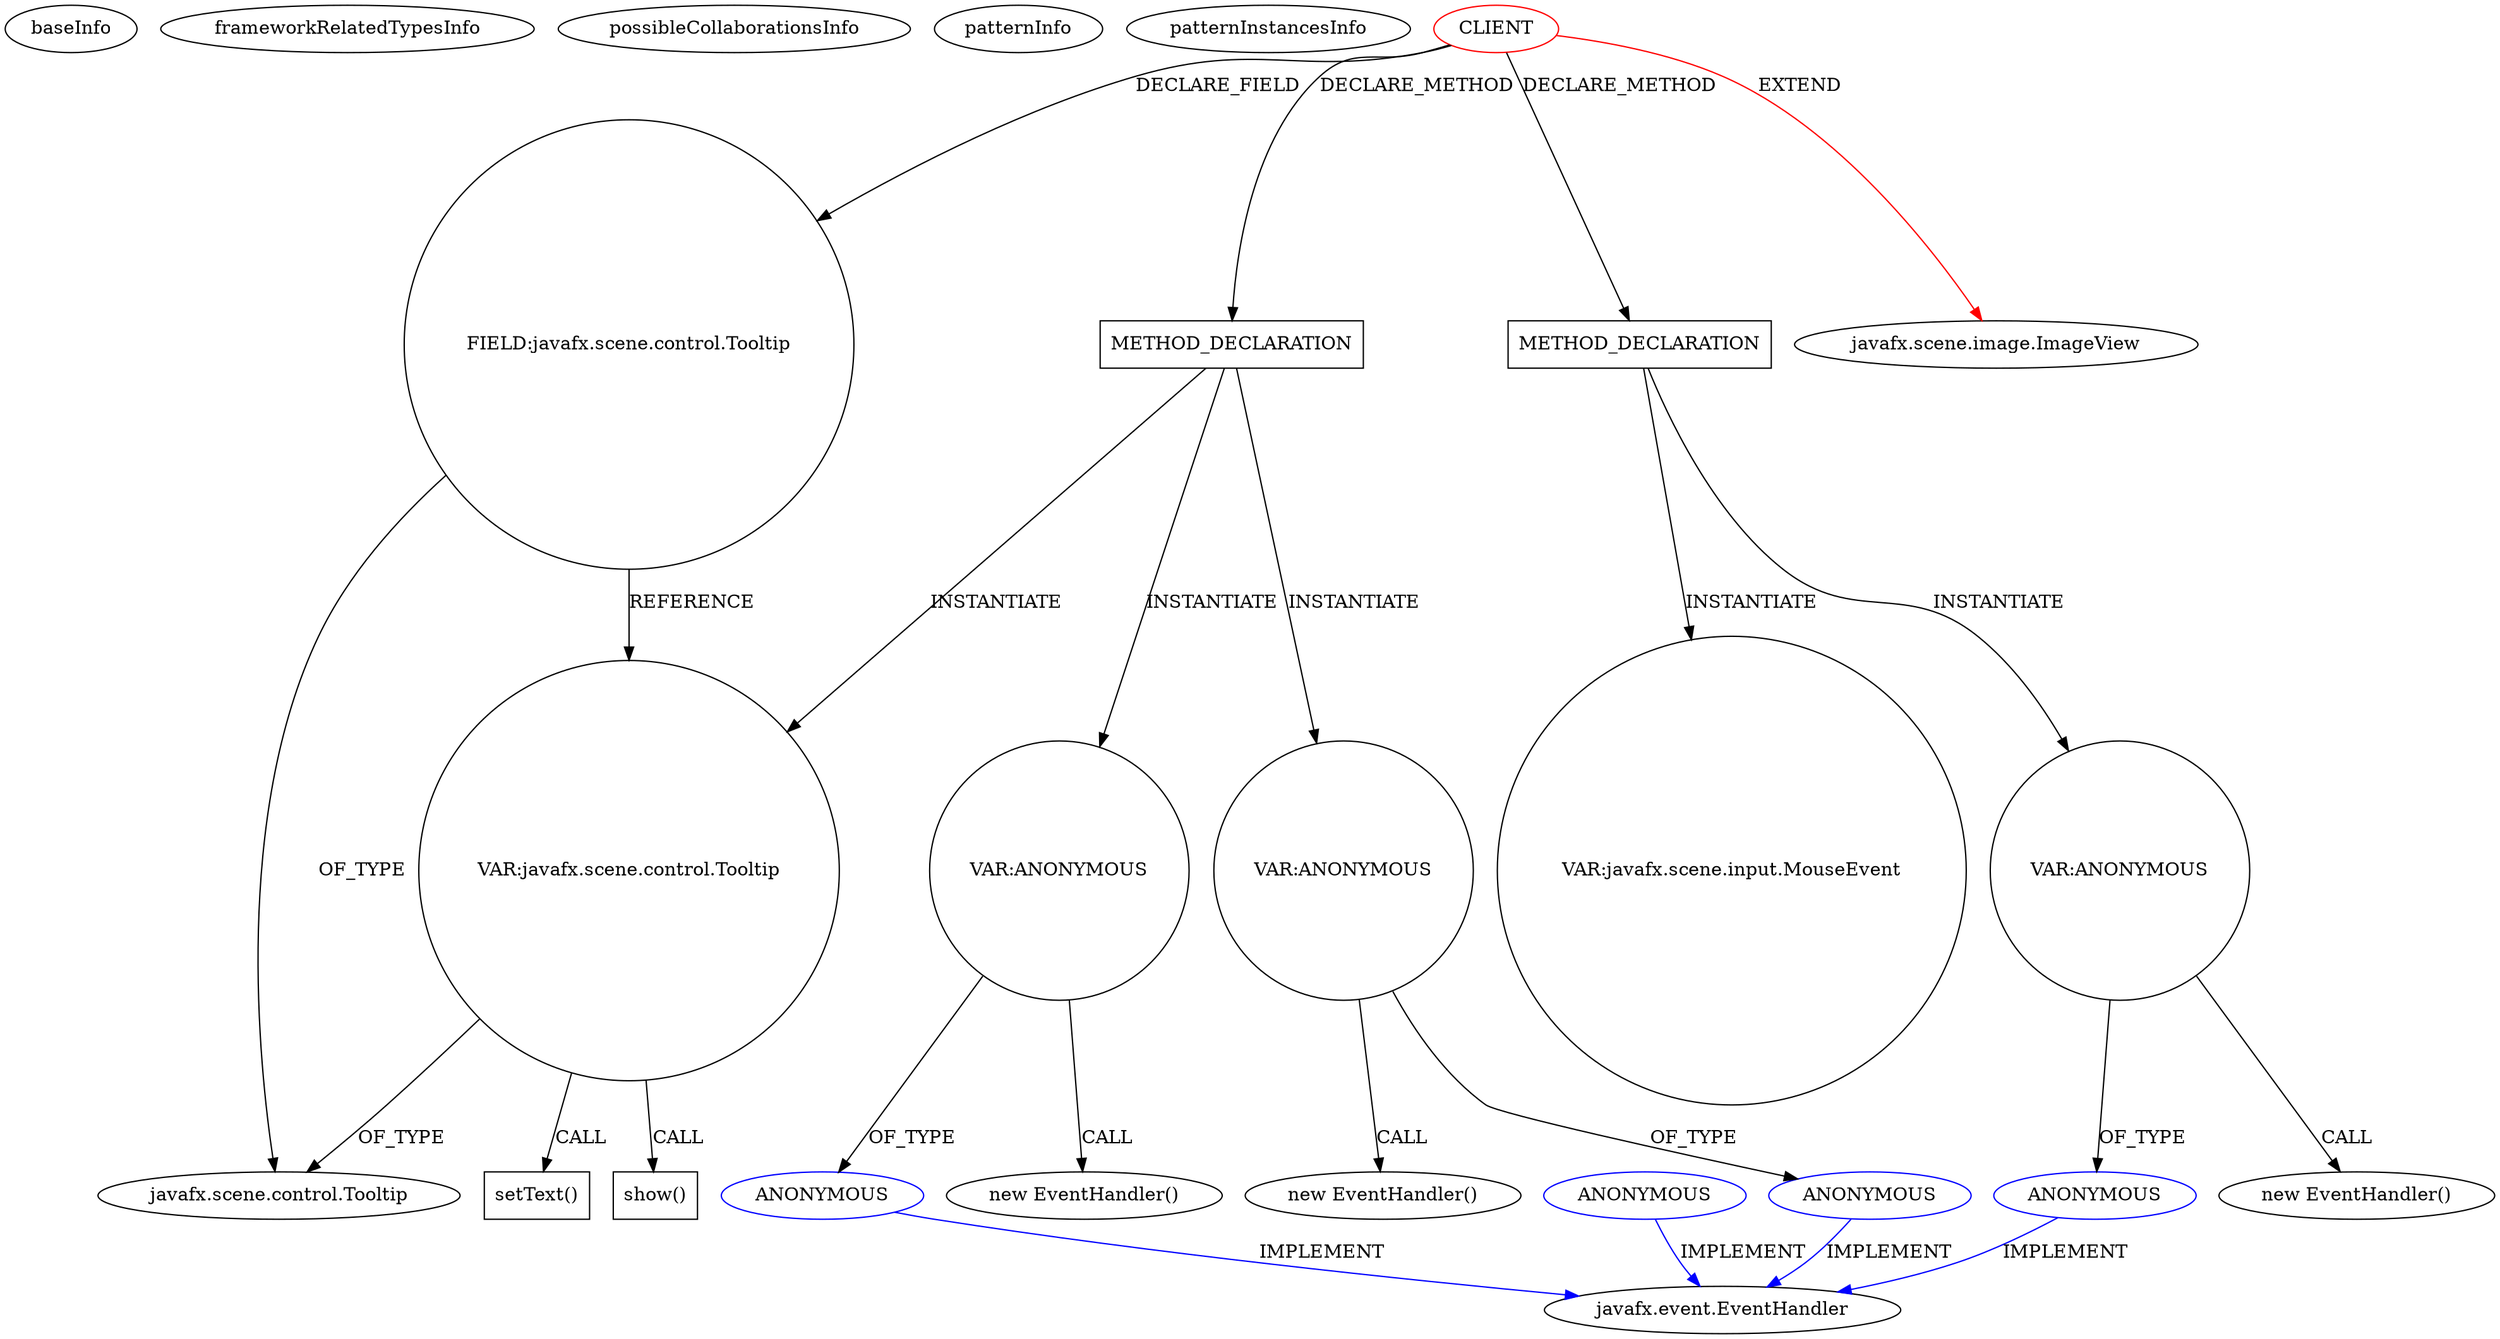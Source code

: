 digraph {
baseInfo[graphId=4210,category="pattern",isAnonymous=false,possibleRelation=true]
frameworkRelatedTypesInfo[0="javafx.scene.image.ImageView"]
possibleCollaborationsInfo[0="4210~INSTANTIATION-CLIENT_METHOD_DECLARATION-~javafx.scene.image.ImageView ~javafx.event.EventHandler ~false~true",1="4210~INSTANTIATION-CLIENT_METHOD_DECLARATION-~javafx.scene.image.ImageView ~javafx.event.EventHandler ~false~true",2="4210~INSTANTIATION-CLIENT_METHOD_DECLARATION-~javafx.scene.image.ImageView ~javafx.event.EventHandler ~false~true"]
patternInfo[frequency=2.0,patternRootClient=0]
patternInstancesInfo[0="prashker-KingsSGF~/prashker-KingsSGF/KingsSGF-master/src/uiSam/ThingBowlView.java~ThingBowlView~3892",1="prashker-KingsSGF~/prashker-KingsSGF/KingsSGF-master/src/uiSam/ThingView.java~ThingView~3940"]
2[label="FIELD:javafx.scene.control.Tooltip",vertexType="FIELD_DECLARATION",isFrameworkType=false,shape=circle]
30[label="VAR:javafx.scene.control.Tooltip",vertexType="VARIABLE_EXPRESION",isFrameworkType=false,shape=circle]
0[label="CLIENT",vertexType="ROOT_CLIENT_CLASS_DECLARATION",isFrameworkType=false,color=red]
1[label="javafx.scene.image.ImageView",vertexType="FRAMEWORK_CLASS_TYPE",isFrameworkType=false]
22[label="METHOD_DECLARATION",vertexType="CLIENT_METHOD_DECLARATION",isFrameworkType=false,shape=box]
27[label="VAR:ANONYMOUS",vertexType="VARIABLE_EXPRESION",isFrameworkType=false,shape=circle]
28[label="ANONYMOUS",vertexType="REFERENCE_ANONYMOUS_DECLARATION",isFrameworkType=false,color=blue]
26[label="new EventHandler()",vertexType="CONSTRUCTOR_CALL",isFrameworkType=false]
44[label="VAR:ANONYMOUS",vertexType="VARIABLE_EXPRESION",isFrameworkType=false,shape=circle]
45[label="ANONYMOUS",vertexType="REFERENCE_ANONYMOUS_DECLARATION",isFrameworkType=false,color=blue]
43[label="new EventHandler()",vertexType="CONSTRUCTOR_CALL",isFrameworkType=false]
9[label="METHOD_DECLARATION",vertexType="CLIENT_METHOD_DECLARATION",isFrameworkType=false,shape=box]
14[label="VAR:ANONYMOUS",vertexType="VARIABLE_EXPRESION",isFrameworkType=false,shape=circle]
15[label="ANONYMOUS",vertexType="REFERENCE_ANONYMOUS_DECLARATION",isFrameworkType=false,color=blue]
13[label="new EventHandler()",vertexType="CONSTRUCTOR_CALL",isFrameworkType=false]
34[label="show()",vertexType="INSIDE_CALL",isFrameworkType=false,shape=box]
31[label="setText()",vertexType="INSIDE_CALL",isFrameworkType=false,shape=box]
17[label="VAR:javafx.scene.input.MouseEvent",vertexType="VARIABLE_EXPRESION",isFrameworkType=false,shape=circle]
3[label="javafx.scene.control.Tooltip",vertexType="FRAMEWORK_CLASS_TYPE",isFrameworkType=false]
16[label="javafx.event.EventHandler",vertexType="FRAMEWORK_INTERFACE_TYPE",isFrameworkType=false]
86[label="ANONYMOUS",vertexType="REFERENCE_ANONYMOUS_DECLARATION",isFrameworkType=false,color=blue]
0->2[label="DECLARE_FIELD"]
30->3[label="OF_TYPE"]
30->31[label="CALL"]
44->43[label="CALL"]
0->22[label="DECLARE_METHOD"]
0->9[label="DECLARE_METHOD"]
45->16[label="IMPLEMENT",color=blue]
27->26[label="CALL"]
9->14[label="INSTANTIATE"]
27->28[label="OF_TYPE"]
14->15[label="OF_TYPE"]
28->16[label="IMPLEMENT",color=blue]
2->30[label="REFERENCE"]
0->1[label="EXTEND",color=red]
2->3[label="OF_TYPE"]
86->16[label="IMPLEMENT",color=blue]
44->45[label="OF_TYPE"]
22->44[label="INSTANTIATE"]
22->30[label="INSTANTIATE"]
9->17[label="INSTANTIATE"]
14->13[label="CALL"]
30->34[label="CALL"]
15->16[label="IMPLEMENT",color=blue]
22->27[label="INSTANTIATE"]
}

